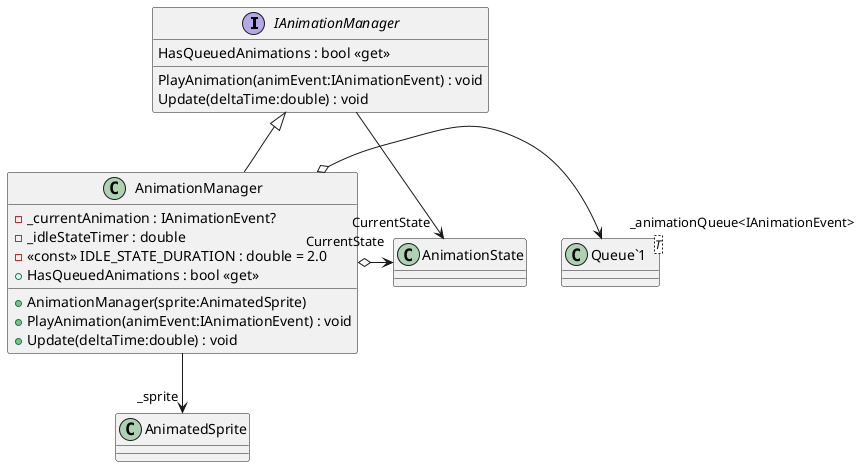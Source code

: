 @startuml
interface IAnimationManager {
    PlayAnimation(animEvent:IAnimationEvent) : void
    Update(deltaTime:double) : void
    HasQueuedAnimations : bool <<get>>
}
class AnimationManager {
    - _currentAnimation : IAnimationEvent?
    - _idleStateTimer : double
    - <<const>> IDLE_STATE_DURATION : double = 2.0
    + HasQueuedAnimations : bool <<get>>
    + AnimationManager(sprite:AnimatedSprite)
    + PlayAnimation(animEvent:IAnimationEvent) : void
    + Update(deltaTime:double) : void
}
class "Queue`1"<T> {
}
IAnimationManager --> "CurrentState" AnimationState
IAnimationManager <|-- AnimationManager
AnimationManager --> "_sprite" AnimatedSprite
AnimationManager o-> "_animationQueue<IAnimationEvent>" "Queue`1"
AnimationManager o-> "CurrentState" AnimationState
@enduml
